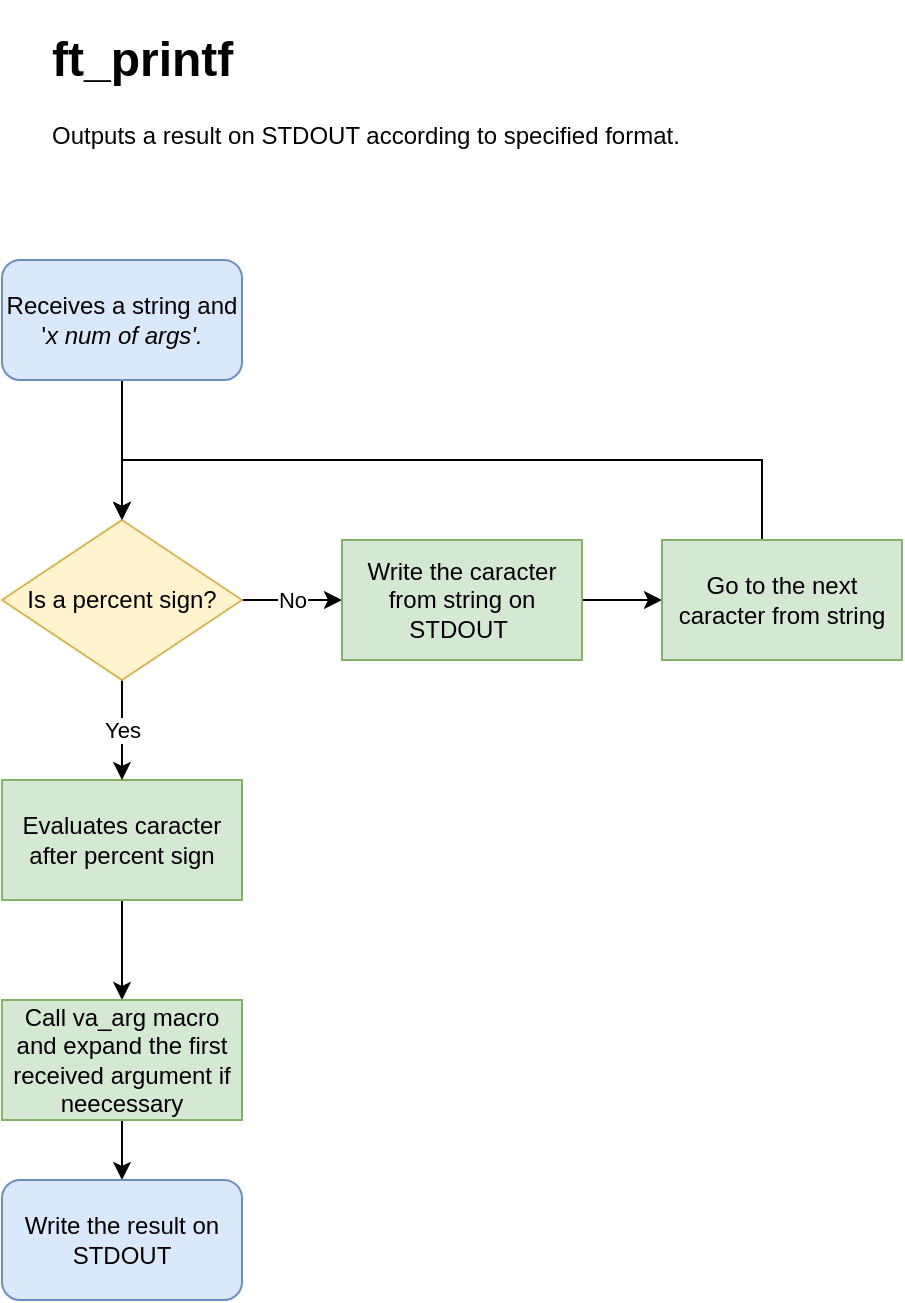 <mxfile version="17.4.5" type="github">
  <diagram id="k36irDShYp6Saq6bUD-L" name="Page-1">
    <mxGraphModel dx="1374" dy="10794" grid="1" gridSize="10" guides="1" tooltips="1" connect="1" arrows="1" fold="1" page="1" pageScale="1" pageWidth="10000" pageHeight="10000" background="#FFFFFF" math="0" shadow="0">
      <root>
        <mxCell id="0" />
        <mxCell id="1" value="Layers" parent="0" />
        <mxCell id="9O_sJt_I0hQUCMNBLx7--13" value="" style="edgeStyle=orthogonalEdgeStyle;rounded=0;orthogonalLoop=1;jettySize=auto;html=1;" edge="1" parent="1" source="9O_sJt_I0hQUCMNBLx7--1" target="9O_sJt_I0hQUCMNBLx7--8">
          <mxGeometry relative="1" as="geometry" />
        </mxCell>
        <mxCell id="9O_sJt_I0hQUCMNBLx7--1" value="Receives a string and &#39;&lt;i&gt;x num of args&#39;.&lt;/i&gt;" style="rounded=1;whiteSpace=wrap;html=1;fillColor=#dae8fc;strokeColor=#6c8ebf;" vertex="1" parent="1">
          <mxGeometry x="410" y="120" width="120" height="60" as="geometry" />
        </mxCell>
        <mxCell id="9O_sJt_I0hQUCMNBLx7--5" value="" style="edgeStyle=orthogonalEdgeStyle;rounded=0;orthogonalLoop=1;jettySize=auto;html=1;" edge="1" parent="1" source="9O_sJt_I0hQUCMNBLx7--2" target="9O_sJt_I0hQUCMNBLx7--4">
          <mxGeometry relative="1" as="geometry" />
        </mxCell>
        <mxCell id="9O_sJt_I0hQUCMNBLx7--2" value="Evaluates caracter after percent sign" style="rounded=0;whiteSpace=wrap;html=1;fillColor=#d5e8d4;strokeColor=#82b366;" vertex="1" parent="1">
          <mxGeometry x="410" y="380" width="120" height="60" as="geometry" />
        </mxCell>
        <mxCell id="9O_sJt_I0hQUCMNBLx7--20" value="" style="edgeStyle=orthogonalEdgeStyle;rounded=0;orthogonalLoop=1;jettySize=auto;html=1;" edge="1" parent="1" source="9O_sJt_I0hQUCMNBLx7--4" target="9O_sJt_I0hQUCMNBLx7--19">
          <mxGeometry relative="1" as="geometry" />
        </mxCell>
        <mxCell id="9O_sJt_I0hQUCMNBLx7--4" value="Call va_arg macro and expand the first received argument if neecessary" style="whiteSpace=wrap;html=1;fillColor=#d5e8d4;strokeColor=#82b366;rounded=0;" vertex="1" parent="1">
          <mxGeometry x="410" y="490" width="120" height="60" as="geometry" />
        </mxCell>
        <mxCell id="9O_sJt_I0hQUCMNBLx7--14" value="No" style="edgeStyle=orthogonalEdgeStyle;rounded=0;orthogonalLoop=1;jettySize=auto;html=1;" edge="1" parent="1" source="9O_sJt_I0hQUCMNBLx7--8" target="9O_sJt_I0hQUCMNBLx7--11">
          <mxGeometry relative="1" as="geometry" />
        </mxCell>
        <mxCell id="9O_sJt_I0hQUCMNBLx7--18" value="Yes" style="edgeStyle=orthogonalEdgeStyle;rounded=0;orthogonalLoop=1;jettySize=auto;html=1;" edge="1" parent="1" source="9O_sJt_I0hQUCMNBLx7--8" target="9O_sJt_I0hQUCMNBLx7--2">
          <mxGeometry relative="1" as="geometry" />
        </mxCell>
        <mxCell id="9O_sJt_I0hQUCMNBLx7--8" value="Is a percent sign?" style="rhombus;whiteSpace=wrap;html=1;fillColor=#fff2cc;strokeColor=#d6b656;rounded=0;" vertex="1" parent="1">
          <mxGeometry x="410" y="250" width="120" height="80" as="geometry" />
        </mxCell>
        <mxCell id="9O_sJt_I0hQUCMNBLx7--16" value="" style="edgeStyle=orthogonalEdgeStyle;rounded=0;orthogonalLoop=1;jettySize=auto;html=1;" edge="1" parent="1" source="9O_sJt_I0hQUCMNBLx7--11" target="9O_sJt_I0hQUCMNBLx7--15">
          <mxGeometry relative="1" as="geometry" />
        </mxCell>
        <mxCell id="9O_sJt_I0hQUCMNBLx7--11" value="Write the caracter from string on STDOUT&amp;nbsp;" style="rounded=0;whiteSpace=wrap;html=1;fillColor=#d5e8d4;strokeColor=#82b366;" vertex="1" parent="1">
          <mxGeometry x="580" y="260" width="120" height="60" as="geometry" />
        </mxCell>
        <mxCell id="9O_sJt_I0hQUCMNBLx7--17" style="edgeStyle=orthogonalEdgeStyle;rounded=0;orthogonalLoop=1;jettySize=auto;html=1;entryX=0.5;entryY=0;entryDx=0;entryDy=0;" edge="1" parent="1" source="9O_sJt_I0hQUCMNBLx7--15" target="9O_sJt_I0hQUCMNBLx7--8">
          <mxGeometry relative="1" as="geometry">
            <Array as="points">
              <mxPoint x="790" y="220" />
              <mxPoint x="470" y="220" />
            </Array>
          </mxGeometry>
        </mxCell>
        <mxCell id="9O_sJt_I0hQUCMNBLx7--15" value="Go to the next caracter from string" style="whiteSpace=wrap;html=1;fillColor=#d5e8d4;strokeColor=#82b366;rounded=0;" vertex="1" parent="1">
          <mxGeometry x="740" y="260" width="120" height="60" as="geometry" />
        </mxCell>
        <mxCell id="9O_sJt_I0hQUCMNBLx7--19" value="Write the result on STDOUT" style="whiteSpace=wrap;html=1;fillColor=#dae8fc;strokeColor=#6c8ebf;rounded=1;" vertex="1" parent="1">
          <mxGeometry x="410" y="580" width="120" height="60" as="geometry" />
        </mxCell>
        <mxCell id="9O_sJt_I0hQUCMNBLx7--21" value="&lt;h1&gt;ft_printf&lt;/h1&gt;&lt;p&gt;Outputs a result on STDOUT according to specified format.&lt;/p&gt;" style="text;html=1;strokeColor=none;fillColor=none;spacing=5;spacingTop=-20;whiteSpace=wrap;overflow=hidden;rounded=0;" vertex="1" parent="1">
          <mxGeometry x="430" width="350" height="120" as="geometry" />
        </mxCell>
        <mxCell id="9O_sJt_I0hQUCMNBLx7--22" value="Background" parent="0" />
      </root>
    </mxGraphModel>
  </diagram>
</mxfile>
